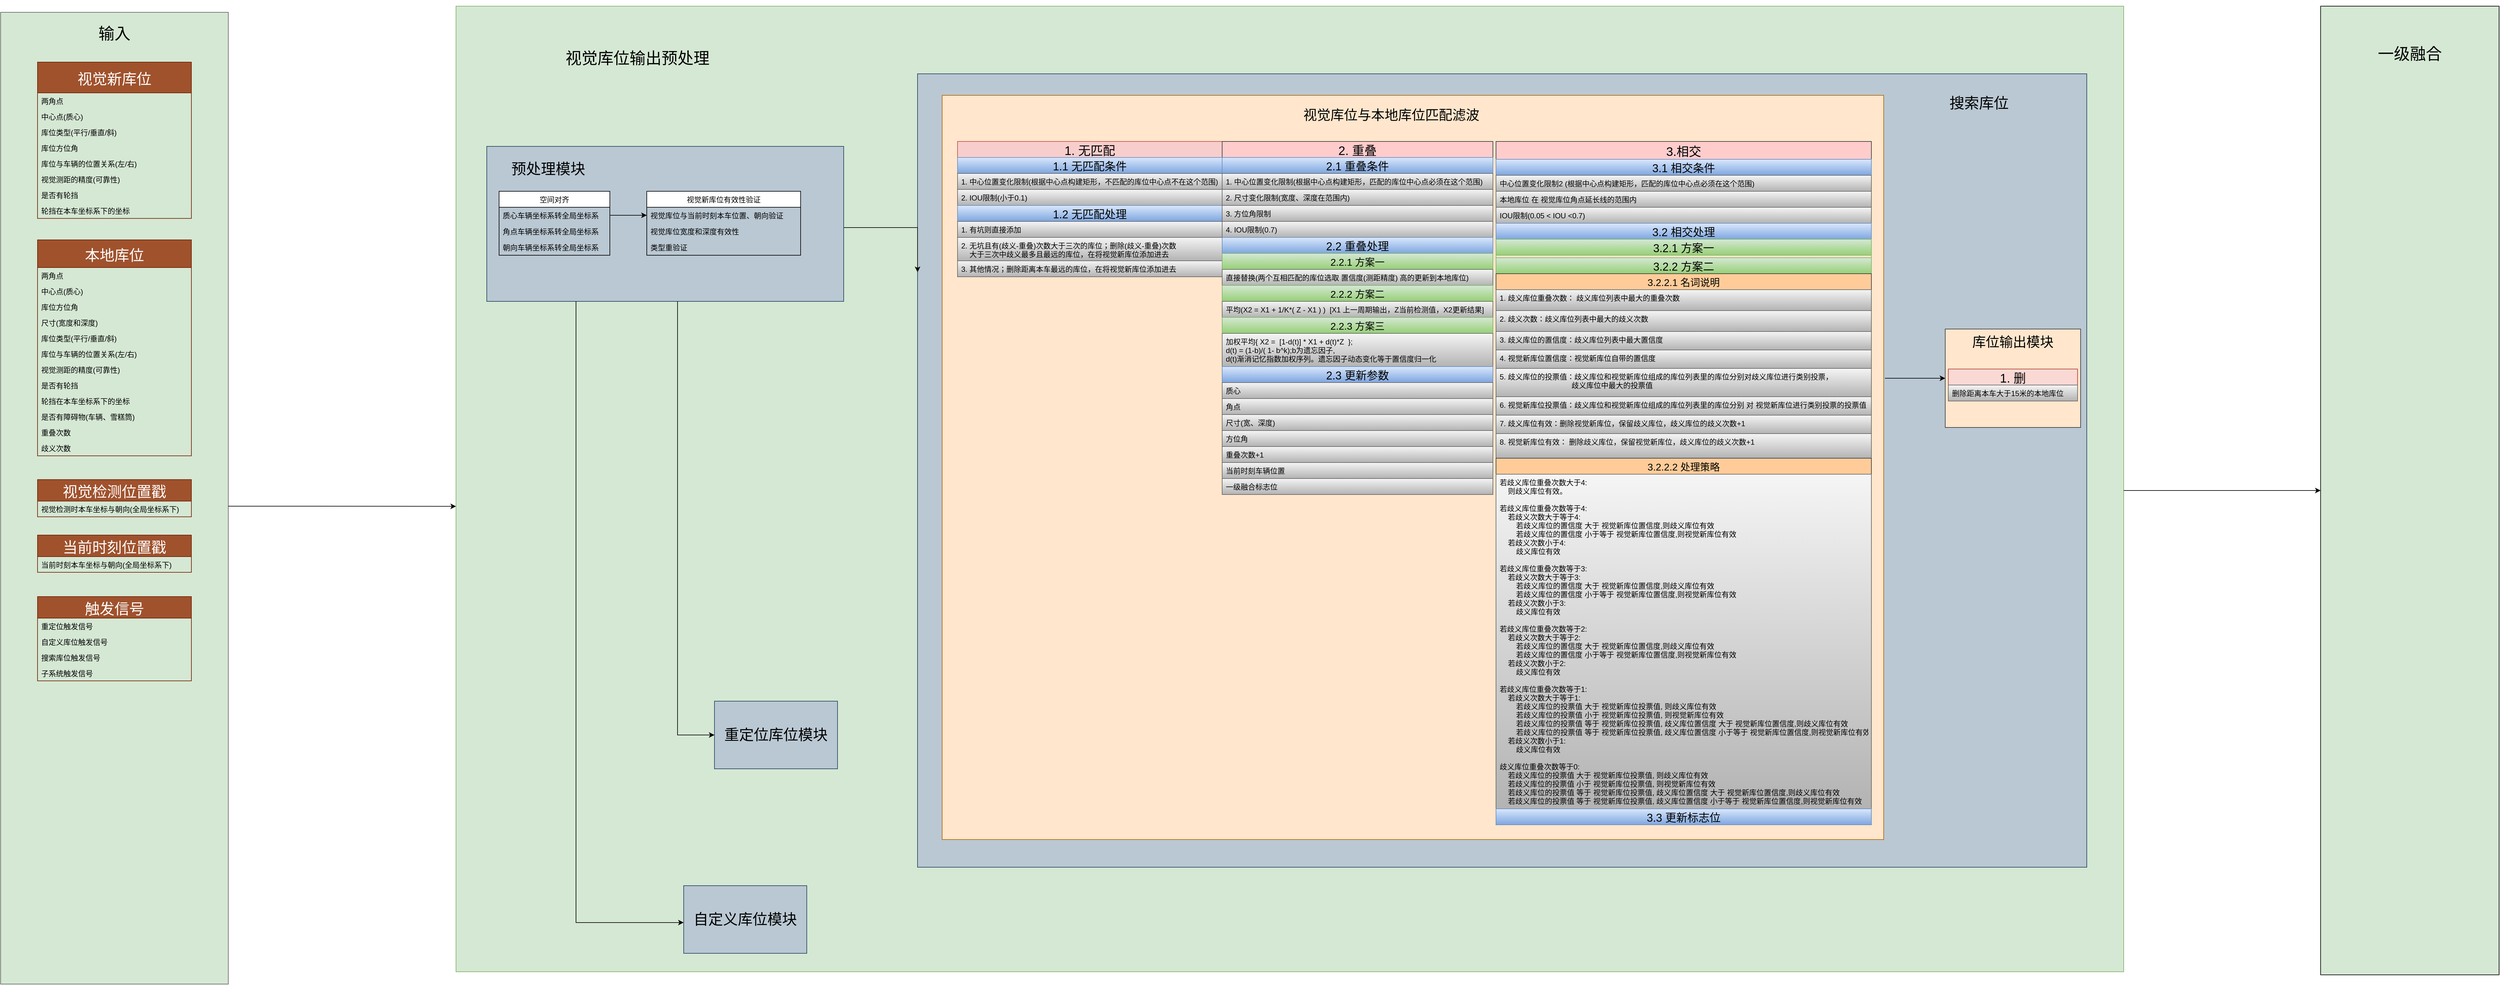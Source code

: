 <mxfile version="15.2.9" type="github">
  <diagram name="Page-1" id="c37626ed-c26b-45fb-9056-f9ebc6bb27b6">
    <mxGraphModel dx="9987" dy="6067" grid="1" gridSize="10" guides="1" tooltips="1" connect="1" arrows="1" fold="1" page="1" pageScale="1" pageWidth="2000" pageHeight="2000" background="none" math="0" shadow="0">
      <root>
        <mxCell id="0" />
        <mxCell id="1" parent="0" />
        <mxCell id="XFPekIAIAkDohFwAzR7S-29" value="" style="group" vertex="1" connectable="0" parent="1">
          <mxGeometry x="-1690" y="-1850" width="4060" height="1590" as="geometry" />
        </mxCell>
        <mxCell id="ikYrCZwbAHwBJgdwvjZc-108" value="" style="group" parent="XFPekIAIAkDohFwAzR7S-29" vertex="1" connectable="0">
          <mxGeometry y="10" width="370" height="1580" as="geometry" />
        </mxCell>
        <mxCell id="ikYrCZwbAHwBJgdwvjZc-102" value="" style="rounded=0;whiteSpace=wrap;html=1;fontSize=24;fillColor=#D5E8D4;strokeColor=#666666;gradientColor=#D5E8D4;" parent="ikYrCZwbAHwBJgdwvjZc-108" vertex="1">
          <mxGeometry width="370" height="1580" as="geometry" />
        </mxCell>
        <mxCell id="54cQkrYoujpudrLPPVIC-1" value="视觉新库位" style="swimlane;fontStyle=0;childLayout=stackLayout;horizontal=1;startSize=50;horizontalStack=0;resizeParent=1;resizeParentMax=0;resizeLast=0;collapsible=1;marginBottom=0;fillColor=#a0522d;strokeColor=#6D1F00;fontColor=#ffffff;fontSize=24;" parent="ikYrCZwbAHwBJgdwvjZc-108" vertex="1">
          <mxGeometry x="60" y="80.94" width="250" height="254.124" as="geometry">
            <mxRectangle x="30" y="-810" width="100" height="26" as="alternateBounds" />
          </mxGeometry>
        </mxCell>
        <mxCell id="54cQkrYoujpudrLPPVIC-2" value="两角点" style="text;strokeColor=none;fillColor=none;align=left;verticalAlign=top;spacingLeft=4;spacingRight=4;overflow=hidden;rotatable=0;points=[[0,0.5],[1,0.5]];portConstraint=eastwest;" parent="54cQkrYoujpudrLPPVIC-1" vertex="1">
          <mxGeometry y="50" width="250" height="25.516" as="geometry" />
        </mxCell>
        <mxCell id="54cQkrYoujpudrLPPVIC-3" value="中心点(质心)" style="text;strokeColor=none;fillColor=none;align=left;verticalAlign=top;spacingLeft=4;spacingRight=4;overflow=hidden;rotatable=0;points=[[0,0.5],[1,0.5]];portConstraint=eastwest;" parent="54cQkrYoujpudrLPPVIC-1" vertex="1">
          <mxGeometry y="75.516" width="250" height="25.516" as="geometry" />
        </mxCell>
        <mxCell id="54cQkrYoujpudrLPPVIC-5" value="库位类型(平行/垂直/斜)" style="text;strokeColor=none;fillColor=none;align=left;verticalAlign=top;spacingLeft=4;spacingRight=4;overflow=hidden;rotatable=0;points=[[0,0.5],[1,0.5]];portConstraint=eastwest;" parent="54cQkrYoujpudrLPPVIC-1" vertex="1">
          <mxGeometry y="101.031" width="250" height="25.516" as="geometry" />
        </mxCell>
        <mxCell id="54cQkrYoujpudrLPPVIC-4" value="库位方位角" style="text;strokeColor=none;fillColor=none;align=left;verticalAlign=top;spacingLeft=4;spacingRight=4;overflow=hidden;rotatable=0;points=[[0,0.5],[1,0.5]];portConstraint=eastwest;" parent="54cQkrYoujpudrLPPVIC-1" vertex="1">
          <mxGeometry y="126.547" width="250" height="25.516" as="geometry" />
        </mxCell>
        <mxCell id="54cQkrYoujpudrLPPVIC-6" value="库位与车辆的位置关系(左/右)" style="text;strokeColor=none;fillColor=none;align=left;verticalAlign=top;spacingLeft=4;spacingRight=4;overflow=hidden;rotatable=0;points=[[0,0.5],[1,0.5]];portConstraint=eastwest;" parent="54cQkrYoujpudrLPPVIC-1" vertex="1">
          <mxGeometry y="152.062" width="250" height="25.516" as="geometry" />
        </mxCell>
        <mxCell id="54cQkrYoujpudrLPPVIC-7" value="视觉测距的精度(可靠性)" style="text;strokeColor=none;fillColor=none;align=left;verticalAlign=top;spacingLeft=4;spacingRight=4;overflow=hidden;rotatable=0;points=[[0,0.5],[1,0.5]];portConstraint=eastwest;" parent="54cQkrYoujpudrLPPVIC-1" vertex="1">
          <mxGeometry y="177.578" width="250" height="25.516" as="geometry" />
        </mxCell>
        <mxCell id="54cQkrYoujpudrLPPVIC-9" value="是否有轮挡" style="text;strokeColor=none;fillColor=none;align=left;verticalAlign=top;spacingLeft=4;spacingRight=4;overflow=hidden;rotatable=0;points=[[0,0.5],[1,0.5]];portConstraint=eastwest;" parent="54cQkrYoujpudrLPPVIC-1" vertex="1">
          <mxGeometry y="203.093" width="250" height="25.516" as="geometry" />
        </mxCell>
        <mxCell id="54cQkrYoujpudrLPPVIC-10" value="轮挡在本车坐标系下的坐标" style="text;strokeColor=none;fillColor=none;align=left;verticalAlign=top;spacingLeft=4;spacingRight=4;overflow=hidden;rotatable=0;points=[[0,0.5],[1,0.5]];portConstraint=eastwest;" parent="54cQkrYoujpudrLPPVIC-1" vertex="1">
          <mxGeometry y="228.609" width="250" height="25.516" as="geometry" />
        </mxCell>
        <mxCell id="54cQkrYoujpudrLPPVIC-16" value="本地库位" style="swimlane;fontStyle=0;childLayout=stackLayout;horizontal=1;startSize=45;horizontalStack=0;resizeParent=1;resizeParentMax=0;resizeLast=0;collapsible=1;marginBottom=0;fontSize=24;fillColor=#a0522d;strokeColor=#6D1F00;fontColor=#ffffff;" parent="ikYrCZwbAHwBJgdwvjZc-108" vertex="1">
          <mxGeometry x="60" y="370.0" width="250" height="351.186" as="geometry">
            <mxRectangle x="150" y="-530" width="100" height="26" as="alternateBounds" />
          </mxGeometry>
        </mxCell>
        <mxCell id="54cQkrYoujpudrLPPVIC-17" value="两角点" style="text;strokeColor=none;fillColor=none;align=left;verticalAlign=top;spacingLeft=4;spacingRight=4;overflow=hidden;rotatable=0;points=[[0,0.5],[1,0.5]];portConstraint=eastwest;" parent="54cQkrYoujpudrLPPVIC-16" vertex="1">
          <mxGeometry y="45" width="250" height="25.516" as="geometry" />
        </mxCell>
        <mxCell id="54cQkrYoujpudrLPPVIC-18" value="中心点(质心)" style="text;strokeColor=none;fillColor=none;align=left;verticalAlign=top;spacingLeft=4;spacingRight=4;overflow=hidden;rotatable=0;points=[[0,0.5],[1,0.5]];portConstraint=eastwest;" parent="54cQkrYoujpudrLPPVIC-16" vertex="1">
          <mxGeometry y="70.516" width="250" height="25.516" as="geometry" />
        </mxCell>
        <mxCell id="54cQkrYoujpudrLPPVIC-19" value="库位方位角" style="text;strokeColor=none;fillColor=none;align=left;verticalAlign=top;spacingLeft=4;spacingRight=4;overflow=hidden;rotatable=0;points=[[0,0.5],[1,0.5]];portConstraint=eastwest;" parent="54cQkrYoujpudrLPPVIC-16" vertex="1">
          <mxGeometry y="96.031" width="250" height="25.516" as="geometry" />
        </mxCell>
        <mxCell id="54cQkrYoujpudrLPPVIC-27" value="尺寸(宽度和深度)" style="text;strokeColor=none;fillColor=none;align=left;verticalAlign=top;spacingLeft=4;spacingRight=4;overflow=hidden;rotatable=0;points=[[0,0.5],[1,0.5]];portConstraint=eastwest;" parent="54cQkrYoujpudrLPPVIC-16" vertex="1">
          <mxGeometry y="121.547" width="250" height="25.516" as="geometry" />
        </mxCell>
        <mxCell id="54cQkrYoujpudrLPPVIC-20" value="库位类型(平行/垂直/斜)" style="text;strokeColor=none;fillColor=none;align=left;verticalAlign=top;spacingLeft=4;spacingRight=4;overflow=hidden;rotatable=0;points=[[0,0.5],[1,0.5]];portConstraint=eastwest;" parent="54cQkrYoujpudrLPPVIC-16" vertex="1">
          <mxGeometry y="147.062" width="250" height="25.516" as="geometry" />
        </mxCell>
        <mxCell id="54cQkrYoujpudrLPPVIC-21" value="库位与车辆的位置关系(左/右)" style="text;strokeColor=none;fillColor=none;align=left;verticalAlign=top;spacingLeft=4;spacingRight=4;overflow=hidden;rotatable=0;points=[[0,0.5],[1,0.5]];portConstraint=eastwest;" parent="54cQkrYoujpudrLPPVIC-16" vertex="1">
          <mxGeometry y="172.578" width="250" height="25.516" as="geometry" />
        </mxCell>
        <mxCell id="54cQkrYoujpudrLPPVIC-22" value="视觉测距的精度(可靠性)" style="text;strokeColor=none;fillColor=none;align=left;verticalAlign=top;spacingLeft=4;spacingRight=4;overflow=hidden;rotatable=0;points=[[0,0.5],[1,0.5]];portConstraint=eastwest;" parent="54cQkrYoujpudrLPPVIC-16" vertex="1">
          <mxGeometry y="198.093" width="250" height="25.516" as="geometry" />
        </mxCell>
        <mxCell id="54cQkrYoujpudrLPPVIC-24" value="是否有轮挡" style="text;strokeColor=none;fillColor=none;align=left;verticalAlign=top;spacingLeft=4;spacingRight=4;overflow=hidden;rotatable=0;points=[[0,0.5],[1,0.5]];portConstraint=eastwest;" parent="54cQkrYoujpudrLPPVIC-16" vertex="1">
          <mxGeometry y="223.609" width="250" height="25.516" as="geometry" />
        </mxCell>
        <mxCell id="54cQkrYoujpudrLPPVIC-25" value="轮挡在本车坐标系下的坐标" style="text;strokeColor=none;fillColor=none;align=left;verticalAlign=top;spacingLeft=4;spacingRight=4;overflow=hidden;rotatable=0;points=[[0,0.5],[1,0.5]];portConstraint=eastwest;" parent="54cQkrYoujpudrLPPVIC-16" vertex="1">
          <mxGeometry y="249.124" width="250" height="25.516" as="geometry" />
        </mxCell>
        <mxCell id="54cQkrYoujpudrLPPVIC-26" value="是否有障碍物(车辆、雪糕筒)" style="text;strokeColor=none;fillColor=none;align=left;verticalAlign=top;spacingLeft=4;spacingRight=4;overflow=hidden;rotatable=0;points=[[0,0.5],[1,0.5]];portConstraint=eastwest;" parent="54cQkrYoujpudrLPPVIC-16" vertex="1">
          <mxGeometry y="274.64" width="250" height="25.516" as="geometry" />
        </mxCell>
        <mxCell id="ikYrCZwbAHwBJgdwvjZc-101" value="重叠次数" style="text;strokeColor=none;fillColor=none;align=left;verticalAlign=top;spacingLeft=4;spacingRight=4;overflow=hidden;rotatable=0;points=[[0,0.5],[1,0.5]];portConstraint=eastwest;" parent="54cQkrYoujpudrLPPVIC-16" vertex="1">
          <mxGeometry y="300.155" width="250" height="25.516" as="geometry" />
        </mxCell>
        <mxCell id="EZox7gK0a6Xs82-B16z0-1" value="歧义次数" style="text;strokeColor=none;fillColor=none;align=left;verticalAlign=top;spacingLeft=4;spacingRight=4;overflow=hidden;rotatable=0;points=[[0,0.5],[1,0.5]];portConstraint=eastwest;" parent="54cQkrYoujpudrLPPVIC-16" vertex="1">
          <mxGeometry y="325.671" width="250" height="25.516" as="geometry" />
        </mxCell>
        <mxCell id="ikYrCZwbAHwBJgdwvjZc-66" value="触发信号" style="swimlane;fontStyle=0;childLayout=stackLayout;horizontal=1;startSize=35;horizontalStack=0;resizeParent=1;resizeParentMax=0;resizeLast=0;collapsible=1;marginBottom=0;fontSize=24;fillColor=#a0522d;strokeColor=#6D1F00;fontColor=#ffffff;" parent="ikYrCZwbAHwBJgdwvjZc-108" vertex="1">
          <mxGeometry x="60" y="949.997" width="250" height="137.062" as="geometry" />
        </mxCell>
        <mxCell id="ikYrCZwbAHwBJgdwvjZc-67" value="重定位触发信号" style="text;strokeColor=none;fillColor=none;align=left;verticalAlign=top;spacingLeft=4;spacingRight=4;overflow=hidden;rotatable=0;points=[[0,0.5],[1,0.5]];portConstraint=eastwest;" parent="ikYrCZwbAHwBJgdwvjZc-66" vertex="1">
          <mxGeometry y="35" width="250" height="25.516" as="geometry" />
        </mxCell>
        <mxCell id="ikYrCZwbAHwBJgdwvjZc-68" value="自定义库位触发信号" style="text;strokeColor=none;fillColor=none;align=left;verticalAlign=top;spacingLeft=4;spacingRight=4;overflow=hidden;rotatable=0;points=[[0,0.5],[1,0.5]];portConstraint=eastwest;" parent="ikYrCZwbAHwBJgdwvjZc-66" vertex="1">
          <mxGeometry y="60.516" width="250" height="25.516" as="geometry" />
        </mxCell>
        <mxCell id="ikYrCZwbAHwBJgdwvjZc-70" value="搜索库位触发信号" style="text;strokeColor=none;fillColor=none;align=left;verticalAlign=top;spacingLeft=4;spacingRight=4;overflow=hidden;rotatable=0;points=[[0,0.5],[1,0.5]];portConstraint=eastwest;" parent="ikYrCZwbAHwBJgdwvjZc-66" vertex="1">
          <mxGeometry y="86.031" width="250" height="25.516" as="geometry" />
        </mxCell>
        <mxCell id="ikYrCZwbAHwBJgdwvjZc-69" value="子系统触发信号" style="text;strokeColor=none;fillColor=none;align=left;verticalAlign=top;spacingLeft=4;spacingRight=4;overflow=hidden;rotatable=0;points=[[0,0.5],[1,0.5]];portConstraint=eastwest;" parent="ikYrCZwbAHwBJgdwvjZc-66" vertex="1">
          <mxGeometry y="111.547" width="250" height="25.516" as="geometry" />
        </mxCell>
        <mxCell id="ikYrCZwbAHwBJgdwvjZc-95" value="视觉检测位置戳" style="swimlane;fontStyle=0;childLayout=stackLayout;horizontal=1;startSize=35;horizontalStack=0;resizeParent=1;resizeParentMax=0;resizeLast=0;collapsible=1;marginBottom=0;fontSize=24;fillColor=#a0522d;strokeColor=#6D1F00;fontColor=#ffffff;" parent="ikYrCZwbAHwBJgdwvjZc-108" vertex="1">
          <mxGeometry x="60" y="759.739" width="250" height="60.516" as="geometry" />
        </mxCell>
        <mxCell id="ikYrCZwbAHwBJgdwvjZc-96" value="视觉检测时本车坐标与朝向(全局坐标系下)" style="text;strokeColor=none;fillColor=none;align=left;verticalAlign=top;spacingLeft=4;spacingRight=4;overflow=hidden;rotatable=0;points=[[0,0.5],[1,0.5]];portConstraint=eastwest;" parent="ikYrCZwbAHwBJgdwvjZc-95" vertex="1">
          <mxGeometry y="35" width="250" height="25.516" as="geometry" />
        </mxCell>
        <mxCell id="ikYrCZwbAHwBJgdwvjZc-99" value="当前时刻位置戳" style="swimlane;fontStyle=0;childLayout=stackLayout;horizontal=1;startSize=35;horizontalStack=0;resizeParent=1;resizeParentMax=0;resizeLast=0;collapsible=1;marginBottom=0;fontSize=24;fillColor=#a0522d;strokeColor=#6D1F00;fontColor=#ffffff;" parent="ikYrCZwbAHwBJgdwvjZc-108" vertex="1">
          <mxGeometry x="60" y="849.998" width="250" height="60.516" as="geometry" />
        </mxCell>
        <mxCell id="ikYrCZwbAHwBJgdwvjZc-100" value="当前时刻本车坐标与朝向(全局坐标系下)" style="text;strokeColor=none;fillColor=none;align=left;verticalAlign=top;spacingLeft=4;spacingRight=4;overflow=hidden;rotatable=0;points=[[0,0.5],[1,0.5]];portConstraint=eastwest;" parent="ikYrCZwbAHwBJgdwvjZc-99" vertex="1">
          <mxGeometry y="35" width="250" height="25.516" as="geometry" />
        </mxCell>
        <mxCell id="ikYrCZwbAHwBJgdwvjZc-107" value="输入" style="text;html=1;strokeColor=none;fillColor=none;align=center;verticalAlign=middle;whiteSpace=wrap;rounded=0;fontSize=26;" parent="ikYrCZwbAHwBJgdwvjZc-108" vertex="1">
          <mxGeometry x="120" y="9.996" width="130" height="49.068" as="geometry" />
        </mxCell>
        <mxCell id="ikYrCZwbAHwBJgdwvjZc-109" value="" style="group" parent="XFPekIAIAkDohFwAzR7S-29" vertex="1" connectable="0">
          <mxGeometry x="3770" width="290" height="1575" as="geometry" />
        </mxCell>
        <mxCell id="ikYrCZwbAHwBJgdwvjZc-103" value="" style="rounded=0;whiteSpace=wrap;html=1;fontSize=24;fillColor=#D5E8D4;gradientColor=#D5E8D4;" parent="ikYrCZwbAHwBJgdwvjZc-109" vertex="1">
          <mxGeometry width="290" height="1575" as="geometry" />
        </mxCell>
        <mxCell id="ikYrCZwbAHwBJgdwvjZc-106" value="一级融合" style="text;html=1;strokeColor=none;fillColor=none;align=center;verticalAlign=middle;whiteSpace=wrap;rounded=0;fontSize=26;" parent="ikYrCZwbAHwBJgdwvjZc-109" vertex="1">
          <mxGeometry x="65" y="-10" width="160" height="176" as="geometry" />
        </mxCell>
        <mxCell id="ikYrCZwbAHwBJgdwvjZc-111" value="" style="group" parent="XFPekIAIAkDohFwAzR7S-29" vertex="1" connectable="0">
          <mxGeometry x="740" width="2710" height="1570" as="geometry" />
        </mxCell>
        <mxCell id="ikYrCZwbAHwBJgdwvjZc-87" value="" style="rounded=0;whiteSpace=wrap;html=1;fontSize=20;fillColor=#d5e8d4;strokeColor=#82b366;" parent="ikYrCZwbAHwBJgdwvjZc-111" vertex="1">
          <mxGeometry width="2710" height="1570" as="geometry" />
        </mxCell>
        <mxCell id="ikYrCZwbAHwBJgdwvjZc-82" value="" style="rounded=0;whiteSpace=wrap;html=1;fontSize=20;fillColor=#bac8d3;strokeColor=#23445d;" parent="ikYrCZwbAHwBJgdwvjZc-111" vertex="1">
          <mxGeometry x="750" y="110" width="1900" height="1290" as="geometry" />
        </mxCell>
        <mxCell id="ikYrCZwbAHwBJgdwvjZc-84" style="edgeStyle=orthogonalEdgeStyle;rounded=0;orthogonalLoop=1;jettySize=auto;html=1;entryX=0;entryY=0.25;entryDx=0;entryDy=0;fontSize=20;" parent="ikYrCZwbAHwBJgdwvjZc-111" source="ikYrCZwbAHwBJgdwvjZc-59" target="ikYrCZwbAHwBJgdwvjZc-82" edge="1">
          <mxGeometry relative="1" as="geometry">
            <Array as="points">
              <mxPoint x="670" y="360" />
              <mxPoint x="670" y="360" />
            </Array>
          </mxGeometry>
        </mxCell>
        <mxCell id="ikYrCZwbAHwBJgdwvjZc-59" value="" style="rounded=0;whiteSpace=wrap;html=1;fontSize=20;fillColor=#bac8d3;strokeColor=#23445d;" parent="ikYrCZwbAHwBJgdwvjZc-111" vertex="1">
          <mxGeometry x="50" y="228" width="580" height="252" as="geometry" />
        </mxCell>
        <mxCell id="54cQkrYoujpudrLPPVIC-28" value="&lt;font style=&quot;font-size: 24px&quot;&gt;自定义库位模块&lt;/font&gt;" style="rounded=0;whiteSpace=wrap;html=1;fillColor=#bac8d3;strokeColor=#23445d;" parent="ikYrCZwbAHwBJgdwvjZc-111" vertex="1">
          <mxGeometry x="370" y="1430" width="200" height="110" as="geometry" />
        </mxCell>
        <mxCell id="ikYrCZwbAHwBJgdwvjZc-86" style="edgeStyle=orthogonalEdgeStyle;rounded=0;orthogonalLoop=1;jettySize=auto;html=1;fontSize=20;exitX=0.25;exitY=1;exitDx=0;exitDy=0;entryX=0;entryY=0.545;entryDx=0;entryDy=0;entryPerimeter=0;" parent="ikYrCZwbAHwBJgdwvjZc-111" source="ikYrCZwbAHwBJgdwvjZc-59" target="54cQkrYoujpudrLPPVIC-28" edge="1">
          <mxGeometry relative="1" as="geometry">
            <mxPoint x="260" y="850.0" as="targetPoint" />
          </mxGeometry>
        </mxCell>
        <mxCell id="54cQkrYoujpudrLPPVIC-30" value="&lt;font style=&quot;font-size: 24px&quot;&gt;重定位库位模块&lt;/font&gt;" style="rounded=0;whiteSpace=wrap;html=1;fillColor=#bac8d3;strokeColor=#23445d;" parent="ikYrCZwbAHwBJgdwvjZc-111" vertex="1">
          <mxGeometry x="420" y="1130" width="200" height="110" as="geometry" />
        </mxCell>
        <mxCell id="ikYrCZwbAHwBJgdwvjZc-85" style="edgeStyle=orthogonalEdgeStyle;rounded=0;orthogonalLoop=1;jettySize=auto;html=1;entryX=0;entryY=0.5;entryDx=0;entryDy=0;fontSize=20;" parent="ikYrCZwbAHwBJgdwvjZc-111" source="ikYrCZwbAHwBJgdwvjZc-59" target="54cQkrYoujpudrLPPVIC-30" edge="1">
          <mxGeometry relative="1" as="geometry">
            <Array as="points">
              <mxPoint x="360" y="1185" />
            </Array>
          </mxGeometry>
        </mxCell>
        <mxCell id="EZox7gK0a6Xs82-B16z0-24" value="视觉新库位有效性验证" style="swimlane;fontStyle=0;childLayout=stackLayout;horizontal=1;startSize=26;horizontalStack=0;resizeParent=1;resizeParentMax=0;resizeLast=0;collapsible=1;marginBottom=0;" parent="ikYrCZwbAHwBJgdwvjZc-111" vertex="1">
          <mxGeometry x="310" y="301" width="250" height="104" as="geometry">
            <mxRectangle x="590" y="-704" width="140" height="26" as="alternateBounds" />
          </mxGeometry>
        </mxCell>
        <mxCell id="EZox7gK0a6Xs82-B16z0-25" value="视觉库位与当前时刻本车位置、朝向验证" style="text;strokeColor=none;fillColor=none;align=left;verticalAlign=top;spacingLeft=4;spacingRight=4;overflow=hidden;rotatable=0;points=[[0,0.5],[1,0.5]];portConstraint=eastwest;" parent="EZox7gK0a6Xs82-B16z0-24" vertex="1">
          <mxGeometry y="26" width="250" height="26" as="geometry" />
        </mxCell>
        <mxCell id="ikYrCZwbAHwBJgdwvjZc-1" value="视觉库位宽度和深度有效性" style="text;strokeColor=none;fillColor=none;align=left;verticalAlign=top;spacingLeft=4;spacingRight=4;overflow=hidden;rotatable=0;points=[[0,0.5],[1,0.5]];portConstraint=eastwest;" parent="EZox7gK0a6Xs82-B16z0-24" vertex="1">
          <mxGeometry y="52" width="250" height="26" as="geometry" />
        </mxCell>
        <mxCell id="EZox7gK0a6Xs82-B16z0-26" value="类型重验证" style="text;strokeColor=none;fillColor=none;align=left;verticalAlign=top;spacingLeft=4;spacingRight=4;overflow=hidden;rotatable=0;points=[[0,0.5],[1,0.5]];portConstraint=eastwest;" parent="EZox7gK0a6Xs82-B16z0-24" vertex="1">
          <mxGeometry y="78" width="250" height="26" as="geometry" />
        </mxCell>
        <mxCell id="EZox7gK0a6Xs82-B16z0-29" value="空间对齐" style="swimlane;fontStyle=0;childLayout=stackLayout;horizontal=1;startSize=26;horizontalStack=0;resizeParent=1;resizeParentMax=0;resizeLast=0;collapsible=1;marginBottom=0;" parent="ikYrCZwbAHwBJgdwvjZc-111" vertex="1">
          <mxGeometry x="70" y="301" width="180" height="104" as="geometry">
            <mxRectangle x="190" y="-840" width="80" height="26" as="alternateBounds" />
          </mxGeometry>
        </mxCell>
        <mxCell id="EZox7gK0a6Xs82-B16z0-30" value="质心车辆坐标系转全局坐标系" style="text;strokeColor=none;fillColor=none;align=left;verticalAlign=top;spacingLeft=4;spacingRight=4;overflow=hidden;rotatable=0;points=[[0,0.5],[1,0.5]];portConstraint=eastwest;" parent="EZox7gK0a6Xs82-B16z0-29" vertex="1">
          <mxGeometry y="26" width="180" height="26" as="geometry" />
        </mxCell>
        <mxCell id="EZox7gK0a6Xs82-B16z0-33" value="角点车辆坐标系转全局坐标系" style="text;strokeColor=none;fillColor=none;align=left;verticalAlign=top;spacingLeft=4;spacingRight=4;overflow=hidden;rotatable=0;points=[[0,0.5],[1,0.5]];portConstraint=eastwest;" parent="EZox7gK0a6Xs82-B16z0-29" vertex="1">
          <mxGeometry y="52" width="180" height="26" as="geometry" />
        </mxCell>
        <mxCell id="EZox7gK0a6Xs82-B16z0-31" value="朝向车辆坐标系转全局坐标系" style="text;strokeColor=none;fillColor=none;align=left;verticalAlign=top;spacingLeft=4;spacingRight=4;overflow=hidden;rotatable=0;points=[[0,0.5],[1,0.5]];portConstraint=eastwest;" parent="EZox7gK0a6Xs82-B16z0-29" vertex="1">
          <mxGeometry y="78" width="180" height="26" as="geometry" />
        </mxCell>
        <mxCell id="EZox7gK0a6Xs82-B16z0-34" style="edgeStyle=orthogonalEdgeStyle;rounded=0;orthogonalLoop=1;jettySize=auto;html=1;exitX=1;exitY=0.5;exitDx=0;exitDy=0;entryX=0;entryY=0.5;entryDx=0;entryDy=0;" parent="ikYrCZwbAHwBJgdwvjZc-111" source="EZox7gK0a6Xs82-B16z0-30" target="EZox7gK0a6Xs82-B16z0-25" edge="1">
          <mxGeometry relative="1" as="geometry" />
        </mxCell>
        <mxCell id="ikYrCZwbAHwBJgdwvjZc-62" value="&lt;font style=&quot;font-size: 24px&quot;&gt;预处理模块&lt;/font&gt;" style="text;html=1;strokeColor=none;fillColor=none;align=center;verticalAlign=middle;whiteSpace=wrap;rounded=0;fontSize=20;" parent="ikYrCZwbAHwBJgdwvjZc-111" vertex="1">
          <mxGeometry x="80" y="244" width="140" height="41" as="geometry" />
        </mxCell>
        <mxCell id="ikYrCZwbAHwBJgdwvjZc-76" value="" style="group" parent="ikYrCZwbAHwBJgdwvjZc-111" vertex="1" connectable="0">
          <mxGeometry x="790" y="145" width="1530" height="1210" as="geometry" />
        </mxCell>
        <mxCell id="ikYrCZwbAHwBJgdwvjZc-56" value="" style="rounded=0;whiteSpace=wrap;html=1;fontSize=20;fillColor=#FFE6CC;strokeColor=#b46504;" parent="ikYrCZwbAHwBJgdwvjZc-76" vertex="1">
          <mxGeometry width="1530" height="1210" as="geometry" />
        </mxCell>
        <mxCell id="EZox7gK0a6Xs82-B16z0-423" value="&lt;font style=&quot;font-size: 22px&quot;&gt;视觉库位与本地库位匹配滤波&lt;/font&gt;" style="text;html=1;strokeColor=none;fillColor=none;align=center;verticalAlign=middle;whiteSpace=wrap;rounded=0;fontSize=18;" parent="ikYrCZwbAHwBJgdwvjZc-76" vertex="1">
          <mxGeometry x="550" y="10" width="360" height="45" as="geometry" />
        </mxCell>
        <mxCell id="ikYrCZwbAHwBJgdwvjZc-36" value="1. 无匹配" style="swimlane;fontStyle=0;childLayout=stackLayout;horizontal=1;startSize=26;horizontalStack=0;resizeParent=1;resizeParentMax=0;resizeLast=0;collapsible=1;marginBottom=0;fillColor=#f8cecc;strokeColor=#b85450;fontSize=20;" parent="ikYrCZwbAHwBJgdwvjZc-76" vertex="1">
          <mxGeometry x="25" y="75" width="430" height="220" as="geometry">
            <mxRectangle x="820" y="-872" width="110" height="30" as="alternateBounds" />
          </mxGeometry>
        </mxCell>
        <mxCell id="EZox7gK0a6Xs82-B16z0-288" value="1.1 无匹配条件" style="swimlane;fontStyle=0;childLayout=stackLayout;horizontal=1;startSize=26;horizontalStack=0;resizeParent=1;resizeParentMax=0;resizeLast=0;collapsible=1;marginBottom=0;fontSize=18;fillColor=#dae8fc;strokeColor=#6c8ebf;gradientColor=#7ea6e0;" parent="ikYrCZwbAHwBJgdwvjZc-36" vertex="1">
          <mxGeometry y="26" width="430" height="78" as="geometry">
            <mxRectangle y="26" width="220" height="26" as="alternateBounds" />
          </mxGeometry>
        </mxCell>
        <mxCell id="EZox7gK0a6Xs82-B16z0-289" value="1. 中心位置变化限制(根据中心点构建矩形，不匹配的库位中心点不在这个范围)" style="text;strokeColor=#666666;fillColor=#f5f5f5;align=left;verticalAlign=top;spacingLeft=4;spacingRight=4;overflow=hidden;rotatable=0;points=[[0,0.5],[1,0.5]];portConstraint=eastwest;gradientColor=#b3b3b3;" parent="EZox7gK0a6Xs82-B16z0-288" vertex="1">
          <mxGeometry y="26" width="430" height="26" as="geometry" />
        </mxCell>
        <mxCell id="EZox7gK0a6Xs82-B16z0-290" value="2. IOU限制(小于0.1)" style="text;strokeColor=#666666;fillColor=#f5f5f5;align=left;verticalAlign=top;spacingLeft=4;spacingRight=4;overflow=hidden;rotatable=0;points=[[0,0.5],[1,0.5]];portConstraint=eastwest;gradientColor=#b3b3b3;" parent="EZox7gK0a6Xs82-B16z0-288" vertex="1">
          <mxGeometry y="52" width="430" height="26" as="geometry" />
        </mxCell>
        <mxCell id="EZox7gK0a6Xs82-B16z0-305" value="1.2 无匹配处理" style="swimlane;fontStyle=0;childLayout=stackLayout;horizontal=1;startSize=26;horizontalStack=0;resizeParent=1;resizeParentMax=0;resizeLast=0;collapsible=1;marginBottom=0;fontSize=18;gradientColor=#7ea6e0;fillColor=#dae8fc;strokeColor=#6c8ebf;" parent="ikYrCZwbAHwBJgdwvjZc-36" vertex="1">
          <mxGeometry y="104" width="430" height="116" as="geometry">
            <mxRectangle y="104" width="220" height="26" as="alternateBounds" />
          </mxGeometry>
        </mxCell>
        <mxCell id="EZox7gK0a6Xs82-B16z0-306" value="1. 有坑则直接添加" style="text;strokeColor=#666666;fillColor=#f5f5f5;align=left;verticalAlign=top;spacingLeft=4;spacingRight=4;overflow=hidden;rotatable=0;points=[[0,0.5],[1,0.5]];portConstraint=eastwest;gradientColor=#b3b3b3;" parent="EZox7gK0a6Xs82-B16z0-305" vertex="1">
          <mxGeometry y="26" width="430" height="26" as="geometry" />
        </mxCell>
        <mxCell id="EZox7gK0a6Xs82-B16z0-307" value="2. 无坑且有(歧义-重叠)次数大于三次的库位；删除(歧义-重叠)次数&#xa;    大于三次中歧义最多且最远的库位，在将视觉新库位添加进去" style="text;strokeColor=#666666;fillColor=#f5f5f5;align=left;verticalAlign=top;spacingLeft=4;spacingRight=4;overflow=hidden;rotatable=0;points=[[0,0.5],[1,0.5]];portConstraint=eastwest;gradientColor=#b3b3b3;" parent="EZox7gK0a6Xs82-B16z0-305" vertex="1">
          <mxGeometry y="52" width="430" height="38" as="geometry" />
        </mxCell>
        <mxCell id="EZox7gK0a6Xs82-B16z0-308" value="3. 其他情况；删除距离本车最远的库位，在将视觉新库位添加进去" style="text;strokeColor=#666666;fillColor=#f5f5f5;align=left;verticalAlign=top;spacingLeft=4;spacingRight=4;overflow=hidden;rotatable=0;points=[[0,0.5],[1,0.5]];portConstraint=eastwest;gradientColor=#b3b3b3;" parent="EZox7gK0a6Xs82-B16z0-305" vertex="1">
          <mxGeometry y="90" width="430" height="26" as="geometry" />
        </mxCell>
        <mxCell id="ikYrCZwbAHwBJgdwvjZc-40" value="2. 重叠" style="swimlane;fontStyle=0;childLayout=stackLayout;horizontal=1;startSize=26;horizontalStack=0;resizeParent=1;resizeParentMax=0;resizeLast=0;collapsible=1;marginBottom=0;fontSize=20;fillColor=#ffcccc;strokeColor=#36393d;" parent="ikYrCZwbAHwBJgdwvjZc-76" vertex="1">
          <mxGeometry x="455" y="75" width="440" height="574" as="geometry">
            <mxRectangle x="315" y="-531" width="90" height="30" as="alternateBounds" />
          </mxGeometry>
        </mxCell>
        <mxCell id="EZox7gK0a6Xs82-B16z0-293" value="2.1 重叠条件" style="swimlane;fontStyle=0;childLayout=stackLayout;horizontal=1;startSize=26;horizontalStack=0;resizeParent=1;resizeParentMax=0;resizeLast=0;collapsible=1;marginBottom=0;fillColor=#dae8fc;strokeColor=#6c8ebf;fontSize=18;gradientColor=#7ea6e0;" parent="ikYrCZwbAHwBJgdwvjZc-40" vertex="1">
          <mxGeometry y="26" width="440" height="130" as="geometry">
            <mxRectangle y="26" width="690" height="26" as="alternateBounds" />
          </mxGeometry>
        </mxCell>
        <mxCell id="EZox7gK0a6Xs82-B16z0-294" value="1. 中心位置变化限制(根据中心点构建矩形，匹配的库位中心点必须在这个范围)" style="text;strokeColor=#666666;fillColor=#f5f5f5;align=left;verticalAlign=top;spacingLeft=4;spacingRight=4;overflow=hidden;rotatable=0;points=[[0,0.5],[1,0.5]];portConstraint=eastwest;gradientColor=#b3b3b3;" parent="EZox7gK0a6Xs82-B16z0-293" vertex="1">
          <mxGeometry y="26" width="440" height="26" as="geometry" />
        </mxCell>
        <mxCell id="EZox7gK0a6Xs82-B16z0-295" value="2. 尺寸变化限制(宽度、深度在范围内)" style="text;strokeColor=#666666;fillColor=#f5f5f5;align=left;verticalAlign=top;spacingLeft=4;spacingRight=4;overflow=hidden;rotatable=0;points=[[0,0.5],[1,0.5]];portConstraint=eastwest;gradientColor=#b3b3b3;" parent="EZox7gK0a6Xs82-B16z0-293" vertex="1">
          <mxGeometry y="52" width="440" height="26" as="geometry" />
        </mxCell>
        <mxCell id="EZox7gK0a6Xs82-B16z0-296" value="3. 方位角限制" style="text;strokeColor=#666666;fillColor=#f5f5f5;align=left;verticalAlign=top;spacingLeft=4;spacingRight=4;overflow=hidden;rotatable=0;points=[[0,0.5],[1,0.5]];portConstraint=eastwest;gradientColor=#b3b3b3;" parent="EZox7gK0a6Xs82-B16z0-293" vertex="1">
          <mxGeometry y="78" width="440" height="26" as="geometry" />
        </mxCell>
        <mxCell id="EZox7gK0a6Xs82-B16z0-297" value="4. IOU限制(0.7)" style="text;strokeColor=#666666;fillColor=#f5f5f5;align=left;verticalAlign=top;spacingLeft=4;spacingRight=4;overflow=hidden;rotatable=0;points=[[0,0.5],[1,0.5]];portConstraint=eastwest;gradientColor=#b3b3b3;" parent="EZox7gK0a6Xs82-B16z0-293" vertex="1">
          <mxGeometry y="104" width="440" height="26" as="geometry" />
        </mxCell>
        <mxCell id="EZox7gK0a6Xs82-B16z0-309" value="2.2 重叠处理" style="swimlane;fontStyle=0;childLayout=stackLayout;horizontal=1;startSize=26;horizontalStack=0;resizeParent=1;resizeParentMax=0;resizeLast=0;collapsible=1;marginBottom=0;gradientColor=#7ea6e0;fillColor=#dae8fc;strokeColor=#6c8ebf;fontSize=18;" parent="ikYrCZwbAHwBJgdwvjZc-40" vertex="1">
          <mxGeometry y="156" width="440" height="210" as="geometry">
            <mxRectangle y="156" width="690" height="26" as="alternateBounds" />
          </mxGeometry>
        </mxCell>
        <mxCell id="EZox7gK0a6Xs82-B16z0-310" value="2.2.1 方案一" style="swimlane;fontStyle=0;childLayout=stackLayout;horizontal=1;startSize=26;horizontalStack=0;resizeParent=1;resizeParentMax=0;resizeLast=0;collapsible=1;marginBottom=0;gradientColor=#97d077;fillColor=#d5e8d4;strokeColor=#82b366;fontSize=16;" parent="EZox7gK0a6Xs82-B16z0-309" vertex="1">
          <mxGeometry y="26" width="440" height="52" as="geometry">
            <mxRectangle y="26" width="890" height="26" as="alternateBounds" />
          </mxGeometry>
        </mxCell>
        <mxCell id="EZox7gK0a6Xs82-B16z0-427" value="直接替换(两个互相匹配的库位选取 置信度(测距精度) 高的更新到本地库位)" style="text;strokeColor=#666666;fillColor=#f5f5f5;align=left;verticalAlign=top;spacingLeft=4;spacingRight=4;overflow=hidden;rotatable=0;points=[[0,0.5],[1,0.5]];portConstraint=eastwest;gradientColor=#b3b3b3;" parent="EZox7gK0a6Xs82-B16z0-310" vertex="1">
          <mxGeometry y="26" width="440" height="26" as="geometry" />
        </mxCell>
        <mxCell id="EZox7gK0a6Xs82-B16z0-312" value="2.2.2 方案二" style="swimlane;fontStyle=0;childLayout=stackLayout;horizontal=1;startSize=26;horizontalStack=0;resizeParent=1;resizeParentMax=0;resizeLast=0;collapsible=1;marginBottom=0;gradientColor=#97d077;fillColor=#d5e8d4;strokeColor=#82b366;fontSize=16;" parent="EZox7gK0a6Xs82-B16z0-309" vertex="1">
          <mxGeometry y="78" width="440" height="52" as="geometry">
            <mxRectangle y="52" width="890" height="26" as="alternateBounds" />
          </mxGeometry>
        </mxCell>
        <mxCell id="EZox7gK0a6Xs82-B16z0-313" value="平均(X2 = X1 + 1/K*( Z - X1 ) )  [X1 上一周期输出，Z当前检测值，X2更新结果]" style="text;strokeColor=#666666;fillColor=#f5f5f5;align=left;verticalAlign=top;spacingLeft=4;spacingRight=4;overflow=hidden;rotatable=0;points=[[0,0.5],[1,0.5]];portConstraint=eastwest;gradientColor=#b3b3b3;" parent="EZox7gK0a6Xs82-B16z0-312" vertex="1">
          <mxGeometry y="26" width="440" height="26" as="geometry" />
        </mxCell>
        <mxCell id="EZox7gK0a6Xs82-B16z0-314" value="2.2.3 方案三" style="swimlane;fontStyle=0;childLayout=stackLayout;horizontal=1;startSize=26;horizontalStack=0;resizeParent=1;resizeParentMax=0;resizeLast=0;collapsible=1;marginBottom=0;gradientColor=#97d077;fillColor=#d5e8d4;strokeColor=#82b366;fontSize=16;" parent="EZox7gK0a6Xs82-B16z0-309" vertex="1">
          <mxGeometry y="130" width="440" height="80" as="geometry">
            <mxRectangle y="104" width="890" height="26" as="alternateBounds" />
          </mxGeometry>
        </mxCell>
        <mxCell id="EZox7gK0a6Xs82-B16z0-315" value="加权平均{ X2 =  [1-d(t)] * X1 + d(t)*Z  };     &#xa; d(t) = (1-b)/( 1- b^k);b为遗忘因子,&#xa;d(t)渐消记忆指数加权序列。遗忘因子动态变化等于置信度归一化" style="text;strokeColor=#666666;fillColor=#f5f5f5;align=left;verticalAlign=top;spacingLeft=4;spacingRight=4;overflow=hidden;rotatable=0;points=[[0,0.5],[1,0.5]];portConstraint=eastwest;gradientColor=#b3b3b3;" parent="EZox7gK0a6Xs82-B16z0-314" vertex="1">
          <mxGeometry y="26" width="440" height="54" as="geometry" />
        </mxCell>
        <mxCell id="EZox7gK0a6Xs82-B16z0-195" value="2.3 更新参数" style="swimlane;fontStyle=0;childLayout=stackLayout;horizontal=1;startSize=26;horizontalStack=0;resizeParent=1;resizeParentMax=0;resizeLast=0;collapsible=1;marginBottom=0;fontSize=18;gradientColor=#7ea6e0;fillColor=#dae8fc;strokeColor=#6c8ebf;" parent="ikYrCZwbAHwBJgdwvjZc-40" vertex="1">
          <mxGeometry y="366" width="440" height="208" as="geometry">
            <mxRectangle y="338" width="690" height="26" as="alternateBounds" />
          </mxGeometry>
        </mxCell>
        <mxCell id="EZox7gK0a6Xs82-B16z0-196" value="质心" style="text;strokeColor=#666666;fillColor=#f5f5f5;align=left;verticalAlign=top;spacingLeft=4;spacingRight=4;overflow=hidden;rotatable=0;points=[[0,0.5],[1,0.5]];portConstraint=eastwest;gradientColor=#b3b3b3;" parent="EZox7gK0a6Xs82-B16z0-195" vertex="1">
          <mxGeometry y="26" width="440" height="26" as="geometry" />
        </mxCell>
        <mxCell id="EZox7gK0a6Xs82-B16z0-197" value="角点" style="text;strokeColor=#666666;fillColor=#f5f5f5;align=left;verticalAlign=top;spacingLeft=4;spacingRight=4;overflow=hidden;rotatable=0;points=[[0,0.5],[1,0.5]];portConstraint=eastwest;gradientColor=#b3b3b3;" parent="EZox7gK0a6Xs82-B16z0-195" vertex="1">
          <mxGeometry y="52" width="440" height="26" as="geometry" />
        </mxCell>
        <mxCell id="EZox7gK0a6Xs82-B16z0-199" value="尺寸(宽、深度)" style="text;strokeColor=#666666;fillColor=#f5f5f5;align=left;verticalAlign=top;spacingLeft=4;spacingRight=4;overflow=hidden;rotatable=0;points=[[0,0.5],[1,0.5]];portConstraint=eastwest;gradientColor=#b3b3b3;" parent="EZox7gK0a6Xs82-B16z0-195" vertex="1">
          <mxGeometry y="78" width="440" height="26" as="geometry" />
        </mxCell>
        <mxCell id="EZox7gK0a6Xs82-B16z0-200" value="方位角" style="text;strokeColor=#666666;fillColor=#f5f5f5;align=left;verticalAlign=top;spacingLeft=4;spacingRight=4;overflow=hidden;rotatable=0;points=[[0,0.5],[1,0.5]];portConstraint=eastwest;gradientColor=#b3b3b3;" parent="EZox7gK0a6Xs82-B16z0-195" vertex="1">
          <mxGeometry y="104" width="440" height="26" as="geometry" />
        </mxCell>
        <mxCell id="EZox7gK0a6Xs82-B16z0-201" value="重叠次数+1" style="text;strokeColor=#666666;fillColor=#f5f5f5;align=left;verticalAlign=top;spacingLeft=4;spacingRight=4;overflow=hidden;rotatable=0;points=[[0,0.5],[1,0.5]];portConstraint=eastwest;gradientColor=#b3b3b3;" parent="EZox7gK0a6Xs82-B16z0-195" vertex="1">
          <mxGeometry y="130" width="440" height="26" as="geometry" />
        </mxCell>
        <mxCell id="EZox7gK0a6Xs82-B16z0-198" value="当前时刻车辆位置" style="text;strokeColor=#666666;fillColor=#f5f5f5;align=left;verticalAlign=top;spacingLeft=4;spacingRight=4;overflow=hidden;rotatable=0;points=[[0,0.5],[1,0.5]];portConstraint=eastwest;gradientColor=#b3b3b3;" parent="EZox7gK0a6Xs82-B16z0-195" vertex="1">
          <mxGeometry y="156" width="440" height="26" as="geometry" />
        </mxCell>
        <mxCell id="EZox7gK0a6Xs82-B16z0-202" value="一级融合标志位" style="text;strokeColor=#666666;fillColor=#f5f5f5;align=left;verticalAlign=top;spacingLeft=4;spacingRight=4;overflow=hidden;rotatable=0;points=[[0,0.5],[1,0.5]];portConstraint=eastwest;gradientColor=#b3b3b3;" parent="EZox7gK0a6Xs82-B16z0-195" vertex="1">
          <mxGeometry y="182" width="440" height="26" as="geometry" />
        </mxCell>
        <mxCell id="XFPekIAIAkDohFwAzR7S-1" value="3.相交" style="swimlane;fontStyle=0;childLayout=stackLayout;horizontal=1;startSize=29;horizontalStack=0;resizeParent=1;resizeParentMax=0;resizeLast=0;collapsible=1;marginBottom=0;fontSize=20;fillColor=#ffcccc;strokeColor=#36393d;" vertex="1" parent="ikYrCZwbAHwBJgdwvjZc-76">
          <mxGeometry x="900" y="75" width="610" height="1111" as="geometry">
            <mxRectangle x="820" y="-90" width="90" height="30" as="alternateBounds" />
          </mxGeometry>
        </mxCell>
        <mxCell id="XFPekIAIAkDohFwAzR7S-2" value="3.1 相交条件" style="swimlane;fontStyle=0;childLayout=stackLayout;horizontal=1;startSize=26;horizontalStack=0;resizeParent=1;resizeParentMax=0;resizeLast=0;collapsible=1;marginBottom=0;fontSize=18;fillColor=#dae8fc;strokeColor=#6c8ebf;gradientColor=#7ea6e0;" vertex="1" parent="XFPekIAIAkDohFwAzR7S-1">
          <mxGeometry y="29" width="610" height="104" as="geometry">
            <mxRectangle y="29" width="460" height="26" as="alternateBounds" />
          </mxGeometry>
        </mxCell>
        <mxCell id="XFPekIAIAkDohFwAzR7S-3" value="中心位置变化限制2 (根据中心点构建矩形，匹配的库位中心点必须在这个范围)" style="text;strokeColor=#666666;fillColor=#f5f5f5;align=left;verticalAlign=top;spacingLeft=4;spacingRight=4;overflow=hidden;rotatable=0;points=[[0,0.5],[1,0.5]];portConstraint=eastwest;gradientColor=#b3b3b3;" vertex="1" parent="XFPekIAIAkDohFwAzR7S-2">
          <mxGeometry y="26" width="610" height="26" as="geometry" />
        </mxCell>
        <mxCell id="XFPekIAIAkDohFwAzR7S-4" value="本地库位 在 视觉库位角点延长线的范围内" style="text;strokeColor=#666666;fillColor=#f5f5f5;align=left;verticalAlign=top;spacingLeft=4;spacingRight=4;overflow=hidden;rotatable=0;points=[[0,0.5],[1,0.5]];portConstraint=eastwest;gradientColor=#b3b3b3;" vertex="1" parent="XFPekIAIAkDohFwAzR7S-2">
          <mxGeometry y="52" width="610" height="26" as="geometry" />
        </mxCell>
        <mxCell id="XFPekIAIAkDohFwAzR7S-5" value="IOU限制(0.05 &lt; IOU &lt;0.7)" style="text;strokeColor=#666666;fillColor=#f5f5f5;align=left;verticalAlign=top;spacingLeft=4;spacingRight=4;overflow=hidden;rotatable=0;points=[[0,0.5],[1,0.5]];portConstraint=eastwest;gradientColor=#b3b3b3;" vertex="1" parent="XFPekIAIAkDohFwAzR7S-2">
          <mxGeometry y="78" width="610" height="26" as="geometry" />
        </mxCell>
        <mxCell id="XFPekIAIAkDohFwAzR7S-6" value="3.2 相交处理" style="swimlane;fontStyle=0;childLayout=stackLayout;horizontal=1;startSize=26;horizontalStack=0;resizeParent=1;resizeParentMax=0;resizeLast=0;collapsible=1;marginBottom=0;fontSize=18;fillColor=#dae8fc;strokeColor=#6c8ebf;gradientColor=#7ea6e0;" vertex="1" parent="XFPekIAIAkDohFwAzR7S-1">
          <mxGeometry y="133" width="610" height="952" as="geometry">
            <mxRectangle y="133" width="460" height="30" as="alternateBounds" />
          </mxGeometry>
        </mxCell>
        <mxCell id="XFPekIAIAkDohFwAzR7S-7" value="3.2.1 方案一" style="swimlane;fontStyle=0;childLayout=stackLayout;horizontal=1;startSize=26;horizontalStack=0;resizeParent=1;resizeParentMax=0;resizeLast=0;collapsible=1;marginBottom=0;fontSize=18;fillColor=#d5e8d4;strokeColor=#82b366;gradientColor=#97d077;" vertex="1" collapsed="1" parent="XFPekIAIAkDohFwAzR7S-6">
          <mxGeometry y="26" width="610" height="30" as="geometry">
            <mxRectangle y="26" width="610" height="52" as="alternateBounds" />
          </mxGeometry>
        </mxCell>
        <mxCell id="XFPekIAIAkDohFwAzR7S-8" value="选取置信度最高的一个" style="text;strokeColor=#666666;fillColor=#f5f5f5;align=left;verticalAlign=top;spacingLeft=4;spacingRight=4;overflow=hidden;rotatable=0;points=[[0,0.5],[1,0.5]];portConstraint=eastwest;gradientColor=#b3b3b3;" vertex="1" parent="XFPekIAIAkDohFwAzR7S-7">
          <mxGeometry y="26" width="610" height="26" as="geometry" />
        </mxCell>
        <mxCell id="XFPekIAIAkDohFwAzR7S-9" value="3.2.2 方案二" style="swimlane;fontStyle=0;childLayout=stackLayout;horizontal=1;startSize=26;horizontalStack=0;resizeParent=1;resizeParentMax=0;resizeLast=0;collapsible=1;marginBottom=0;fontSize=18;gradientColor=#97d077;fillColor=#d5e8d4;strokeColor=#82b366;" vertex="1" parent="XFPekIAIAkDohFwAzR7S-6">
          <mxGeometry y="56" width="610" height="896" as="geometry">
            <mxRectangle y="108" width="510" height="30" as="alternateBounds" />
          </mxGeometry>
        </mxCell>
        <mxCell id="XFPekIAIAkDohFwAzR7S-10" value="3.2.2.1 名词说明" style="swimlane;fontStyle=0;childLayout=stackLayout;horizontal=1;startSize=26;horizontalStack=0;resizeParent=1;resizeParentMax=0;resizeLast=0;collapsible=1;marginBottom=0;fontSize=16;fillColor=#ffcc99;strokeColor=#36393d;" vertex="1" parent="XFPekIAIAkDohFwAzR7S-9">
          <mxGeometry y="26" width="610" height="300" as="geometry">
            <mxRectangle y="26" width="460" height="26" as="alternateBounds" />
          </mxGeometry>
        </mxCell>
        <mxCell id="XFPekIAIAkDohFwAzR7S-11" value="1. 歧义库位重叠次数： 歧义库位列表中最大的重叠次数" style="text;strokeColor=#666666;fillColor=#f5f5f5;align=left;verticalAlign=top;spacingLeft=4;spacingRight=4;overflow=hidden;rotatable=0;points=[[0,0.5],[1,0.5]];portConstraint=eastwest;gradientColor=#b3b3b3;" vertex="1" parent="XFPekIAIAkDohFwAzR7S-10">
          <mxGeometry y="26" width="610" height="34" as="geometry" />
        </mxCell>
        <mxCell id="XFPekIAIAkDohFwAzR7S-25" value="2. 歧义次数：歧义库位列表中最大的歧义次数 " style="text;strokeColor=#666666;fillColor=#f5f5f5;align=left;verticalAlign=top;spacingLeft=4;spacingRight=4;overflow=hidden;rotatable=0;points=[[0,0.5],[1,0.5]];portConstraint=eastwest;gradientColor=#b3b3b3;" vertex="1" parent="XFPekIAIAkDohFwAzR7S-10">
          <mxGeometry y="60" width="610" height="34" as="geometry" />
        </mxCell>
        <mxCell id="XFPekIAIAkDohFwAzR7S-26" value="3. 歧义库位的置信度：歧义库位列表中最大置信度" style="text;strokeColor=#666666;fillColor=#f5f5f5;align=left;verticalAlign=top;spacingLeft=4;spacingRight=4;overflow=hidden;rotatable=0;points=[[0,0.5],[1,0.5]];portConstraint=eastwest;gradientColor=#b3b3b3;" vertex="1" parent="XFPekIAIAkDohFwAzR7S-10">
          <mxGeometry y="94" width="610" height="30" as="geometry" />
        </mxCell>
        <mxCell id="XFPekIAIAkDohFwAzR7S-27" value="4. 视觉新库位置信度：视觉新库位自带的置信度" style="text;strokeColor=#666666;fillColor=#f5f5f5;align=left;verticalAlign=top;spacingLeft=4;spacingRight=4;overflow=hidden;rotatable=0;points=[[0,0.5],[1,0.5]];portConstraint=eastwest;gradientColor=#b3b3b3;" vertex="1" parent="XFPekIAIAkDohFwAzR7S-10">
          <mxGeometry y="124" width="610" height="30" as="geometry" />
        </mxCell>
        <mxCell id="XFPekIAIAkDohFwAzR7S-28" value="5. 歧义库位的投票值：歧义库位和视觉新库位组成的库位列表里的库位分别对歧义库位进行类别投票，&#xa;                                   歧义库位中最大的投票值" style="text;strokeColor=#666666;fillColor=#f5f5f5;align=left;verticalAlign=top;spacingLeft=4;spacingRight=4;overflow=hidden;rotatable=0;points=[[0,0.5],[1,0.5]];portConstraint=eastwest;gradientColor=#b3b3b3;" vertex="1" parent="XFPekIAIAkDohFwAzR7S-10">
          <mxGeometry y="154" width="610" height="46" as="geometry" />
        </mxCell>
        <mxCell id="XFPekIAIAkDohFwAzR7S-12" value="6. 视觉新库位投票值：歧义库位和视觉新库位组成的库位列表里的库位分别 对 视觉新库位进行类别投票的投票值" style="text;strokeColor=#666666;fillColor=#f5f5f5;align=left;verticalAlign=top;spacingLeft=4;spacingRight=4;overflow=hidden;rotatable=0;points=[[0,0.5],[1,0.5]];portConstraint=eastwest;gradientColor=#b3b3b3;" vertex="1" parent="XFPekIAIAkDohFwAzR7S-10">
          <mxGeometry y="200" width="610" height="30" as="geometry" />
        </mxCell>
        <mxCell id="XFPekIAIAkDohFwAzR7S-13" value="7. 歧义库位有效：删除视觉新库位，保留歧义库位，歧义库位的歧义次数+1" style="text;strokeColor=#666666;fillColor=#f5f5f5;align=left;verticalAlign=top;spacingLeft=4;spacingRight=4;overflow=hidden;rotatable=0;points=[[0,0.5],[1,0.5]];portConstraint=eastwest;gradientColor=#b3b3b3;" vertex="1" parent="XFPekIAIAkDohFwAzR7S-10">
          <mxGeometry y="230" width="610" height="30" as="geometry" />
        </mxCell>
        <mxCell id="XFPekIAIAkDohFwAzR7S-14" value="8. 视觉新库位有效： 删除歧义库位，保留视觉新库位，歧义库位的歧义次数+1" style="text;strokeColor=#666666;fillColor=#f5f5f5;align=left;verticalAlign=top;spacingLeft=4;spacingRight=4;overflow=hidden;rotatable=0;points=[[0,0.5],[1,0.5]];portConstraint=eastwest;gradientColor=#b3b3b3;" vertex="1" parent="XFPekIAIAkDohFwAzR7S-10">
          <mxGeometry y="260" width="610" height="40" as="geometry" />
        </mxCell>
        <mxCell id="XFPekIAIAkDohFwAzR7S-15" value="3.2.2.2 处理策略" style="swimlane;fontStyle=0;childLayout=stackLayout;horizontal=1;startSize=26;horizontalStack=0;resizeParent=1;resizeParentMax=0;resizeLast=0;collapsible=1;marginBottom=0;fontSize=16;fillColor=#ffcc99;strokeColor=#36393d;" vertex="1" parent="XFPekIAIAkDohFwAzR7S-9">
          <mxGeometry y="326" width="610" height="570" as="geometry">
            <mxRectangle y="226" width="460" height="26" as="alternateBounds" />
          </mxGeometry>
        </mxCell>
        <mxCell id="XFPekIAIAkDohFwAzR7S-16" value="若歧义库位重叠次数大于4:&#xa;    则歧义库位有效。&#xa;    &#xa;若歧义库位重叠次数等于4: &#xa;    若歧义次数大于等于4: &#xa;        若歧义库位的置信度 大于 视觉新库位置信度,则歧义库位有效&#xa;        若歧义库位的置信度 小于等于 视觉新库位置信度,则视觉新库位有效&#xa;    若歧义次数小于4:&#xa;        歧义库位有效&#xa;        &#xa;若歧义库位重叠次数等于3:&#xa;    若歧义次数大于等于3: &#xa;        若歧义库位的置信度 大于 视觉新库位置信度,则歧义库位有效&#xa;        若歧义库位的置信度 小于等于 视觉新库位置信度,则视觉新库位有效&#xa;    若歧义次数小于3:&#xa;        歧义库位有效&#xa;        &#xa;若歧义库位重叠次数等于2:    &#xa;    若歧义次数大于等于2: &#xa;        若歧义库位的置信度 大于 视觉新库位置信度,则歧义库位有效&#xa;        若歧义库位的置信度 小于等于 视觉新库位置信度,则视觉新库位有效&#xa;    若歧义次数小于2:&#xa;        歧义库位有效&#xa;        &#xa;若歧义库位重叠次数等于1:&#xa;    若歧义次数大于等于1:&#xa;        若歧义库位的投票值 大于 视觉新库位投票值, 则歧义库位有效&#xa;        若歧义库位的投票值 小于 视觉新库位投票值, 则视觉新库位有效&#xa;        若歧义库位的投票值 等于 视觉新库位投票值, 歧义库位置信度 大于 视觉新库位置信度,则歧义库位有效&#xa;        若歧义库位的投票值 等于 视觉新库位投票值, 歧义库位置信度 小于等于 视觉新库位置信度,则视觉新库位有效&#xa;    若歧义次数小于1:&#xa;        歧义库位有效&#xa;        &#xa;歧义库位重叠次数等于0:&#xa;    若歧义库位的投票值 大于 视觉新库位投票值, 则歧义库位有效&#xa;    若歧义库位的投票值 小于 视觉新库位投票值, 则视觉新库位有效&#xa;    若歧义库位的投票值 等于 视觉新库位投票值, 歧义库位置信度 大于 视觉新库位置信度,则歧义库位有效&#xa;    若歧义库位的投票值 等于 视觉新库位投票值, 歧义库位置信度 小于等于 视觉新库位置信度,则视觉新库位有效&#xa;    " style="text;strokeColor=#666666;fillColor=#f5f5f5;align=left;verticalAlign=top;spacingLeft=4;spacingRight=4;overflow=hidden;rotatable=0;points=[[0,0.5],[1,0.5]];portConstraint=eastwest;gradientColor=#b3b3b3;" vertex="1" parent="XFPekIAIAkDohFwAzR7S-15">
          <mxGeometry y="26" width="610" height="544" as="geometry" />
        </mxCell>
        <mxCell id="XFPekIAIAkDohFwAzR7S-23" value="3.3 更新标志位" style="swimlane;fontStyle=0;childLayout=stackLayout;horizontal=1;startSize=26;horizontalStack=0;resizeParent=1;resizeParentMax=0;resizeLast=0;collapsible=1;marginBottom=0;fontSize=18;gradientColor=#7ea6e0;fillColor=#dae8fc;strokeColor=#6c8ebf;" vertex="1" collapsed="1" parent="XFPekIAIAkDohFwAzR7S-1">
          <mxGeometry y="1085" width="610" height="26" as="geometry">
            <mxRectangle y="585" width="610" height="52" as="alternateBounds" />
          </mxGeometry>
        </mxCell>
        <mxCell id="XFPekIAIAkDohFwAzR7S-24" value="歧义次数+1" style="text;strokeColor=#666666;fillColor=#f5f5f5;align=left;verticalAlign=top;spacingLeft=4;spacingRight=4;overflow=hidden;rotatable=0;points=[[0,0.5],[1,0.5]];portConstraint=eastwest;gradientColor=#b3b3b3;" vertex="1" parent="XFPekIAIAkDohFwAzR7S-23">
          <mxGeometry y="26" width="610" height="26" as="geometry" />
        </mxCell>
        <mxCell id="ikYrCZwbAHwBJgdwvjZc-77" value="" style="group" parent="ikYrCZwbAHwBJgdwvjZc-111" vertex="1" connectable="0">
          <mxGeometry x="2420" y="525" width="220" height="160" as="geometry" />
        </mxCell>
        <mxCell id="54cQkrYoujpudrLPPVIC-45" value="" style="rounded=0;whiteSpace=wrap;html=1;fillColor=#FFE6CC;strokeColor=#36393d;" parent="ikYrCZwbAHwBJgdwvjZc-77" vertex="1">
          <mxGeometry width="220" height="160" as="geometry" />
        </mxCell>
        <mxCell id="ikYrCZwbAHwBJgdwvjZc-72" value="1. 删" style="swimlane;fontStyle=0;childLayout=stackLayout;horizontal=1;startSize=26;horizontalStack=0;resizeParent=1;resizeParentMax=0;resizeLast=0;collapsible=1;marginBottom=0;fontSize=20;fillColor=#fad9d5;strokeColor=#ae4132;" parent="ikYrCZwbAHwBJgdwvjZc-77" vertex="1">
          <mxGeometry x="5" y="65" width="210" height="52" as="geometry" />
        </mxCell>
        <mxCell id="ikYrCZwbAHwBJgdwvjZc-73" value="删除距离本车大于15米的本地库位" style="text;strokeColor=#666666;fillColor=#f5f5f5;align=left;verticalAlign=top;spacingLeft=4;spacingRight=4;overflow=hidden;rotatable=0;points=[[0,0.5],[1,0.5]];portConstraint=eastwest;gradientColor=#b3b3b3;" parent="ikYrCZwbAHwBJgdwvjZc-72" vertex="1">
          <mxGeometry y="26" width="210" height="26" as="geometry" />
        </mxCell>
        <mxCell id="54cQkrYoujpudrLPPVIC-46" value="&lt;font style=&quot;font-size: 22px&quot;&gt;库位输出模块&lt;/font&gt;" style="text;html=1;strokeColor=none;fillColor=none;align=center;verticalAlign=middle;whiteSpace=wrap;rounded=0;" parent="ikYrCZwbAHwBJgdwvjZc-77" vertex="1">
          <mxGeometry x="20" y="4" width="180" height="36" as="geometry" />
        </mxCell>
        <mxCell id="ikYrCZwbAHwBJgdwvjZc-83" value="&lt;font style=&quot;font-size: 24px&quot;&gt;搜索库位&lt;/font&gt;" style="text;html=1;strokeColor=none;fillColor=none;align=center;verticalAlign=middle;whiteSpace=wrap;rounded=0;fontSize=20;" parent="ikYrCZwbAHwBJgdwvjZc-111" vertex="1">
          <mxGeometry x="2410" y="126" width="130" height="64" as="geometry" />
        </mxCell>
        <mxCell id="ikYrCZwbAHwBJgdwvjZc-88" value="&lt;font style=&quot;font-size: 26px&quot;&gt;视觉库位输出预处理&lt;/font&gt;" style="text;html=1;strokeColor=none;fillColor=none;align=center;verticalAlign=middle;whiteSpace=wrap;rounded=0;fontSize=20;" parent="ikYrCZwbAHwBJgdwvjZc-111" vertex="1">
          <mxGeometry x="120" y="45" width="350" height="80" as="geometry" />
        </mxCell>
        <mxCell id="ikYrCZwbAHwBJgdwvjZc-93" value="" style="endArrow=classic;html=1;fontSize=26;entryX=0;entryY=0.5;entryDx=0;entryDy=0;" parent="ikYrCZwbAHwBJgdwvjZc-111" target="54cQkrYoujpudrLPPVIC-45" edge="1">
          <mxGeometry width="50" height="50" relative="1" as="geometry">
            <mxPoint x="2322" y="605" as="sourcePoint" />
            <mxPoint x="2430" y="445" as="targetPoint" />
          </mxGeometry>
        </mxCell>
        <mxCell id="ikYrCZwbAHwBJgdwvjZc-112" style="edgeStyle=orthogonalEdgeStyle;rounded=0;orthogonalLoop=1;jettySize=auto;html=1;entryX=0;entryY=0.518;entryDx=0;entryDy=0;entryPerimeter=0;fontSize=26;" parent="XFPekIAIAkDohFwAzR7S-29" source="ikYrCZwbAHwBJgdwvjZc-102" target="ikYrCZwbAHwBJgdwvjZc-87" edge="1">
          <mxGeometry relative="1" as="geometry">
            <Array as="points">
              <mxPoint x="460" y="813" />
              <mxPoint x="460" y="813" />
            </Array>
          </mxGeometry>
        </mxCell>
        <mxCell id="ikYrCZwbAHwBJgdwvjZc-113" style="edgeStyle=orthogonalEdgeStyle;rounded=0;orthogonalLoop=1;jettySize=auto;html=1;entryX=0;entryY=0.5;entryDx=0;entryDy=0;fontSize=26;" parent="XFPekIAIAkDohFwAzR7S-29" source="ikYrCZwbAHwBJgdwvjZc-87" target="ikYrCZwbAHwBJgdwvjZc-103" edge="1">
          <mxGeometry relative="1" as="geometry">
            <Array as="points">
              <mxPoint x="3610" y="788" />
            </Array>
          </mxGeometry>
        </mxCell>
      </root>
    </mxGraphModel>
  </diagram>
</mxfile>
